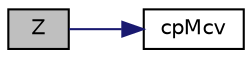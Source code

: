 digraph "Z"
{
  bgcolor="transparent";
  edge [fontname="Helvetica",fontsize="10",labelfontname="Helvetica",labelfontsize="10"];
  node [fontname="Helvetica",fontsize="10",shape=record];
  rankdir="LR";
  Node1 [label="Z",height=0.2,width=0.4,color="black", fillcolor="grey75", style="filled", fontcolor="black"];
  Node1 -> Node2 [color="midnightblue",fontsize="10",style="solid",fontname="Helvetica"];
  Node2 [label="cpMcv",height=0.2,width=0.4,color="black",URL="$a00029.html#a632654f0033a7dfd285090a8f00015d9",tooltip="Return (cp - cv) [J/(kmol K]. "];
}
